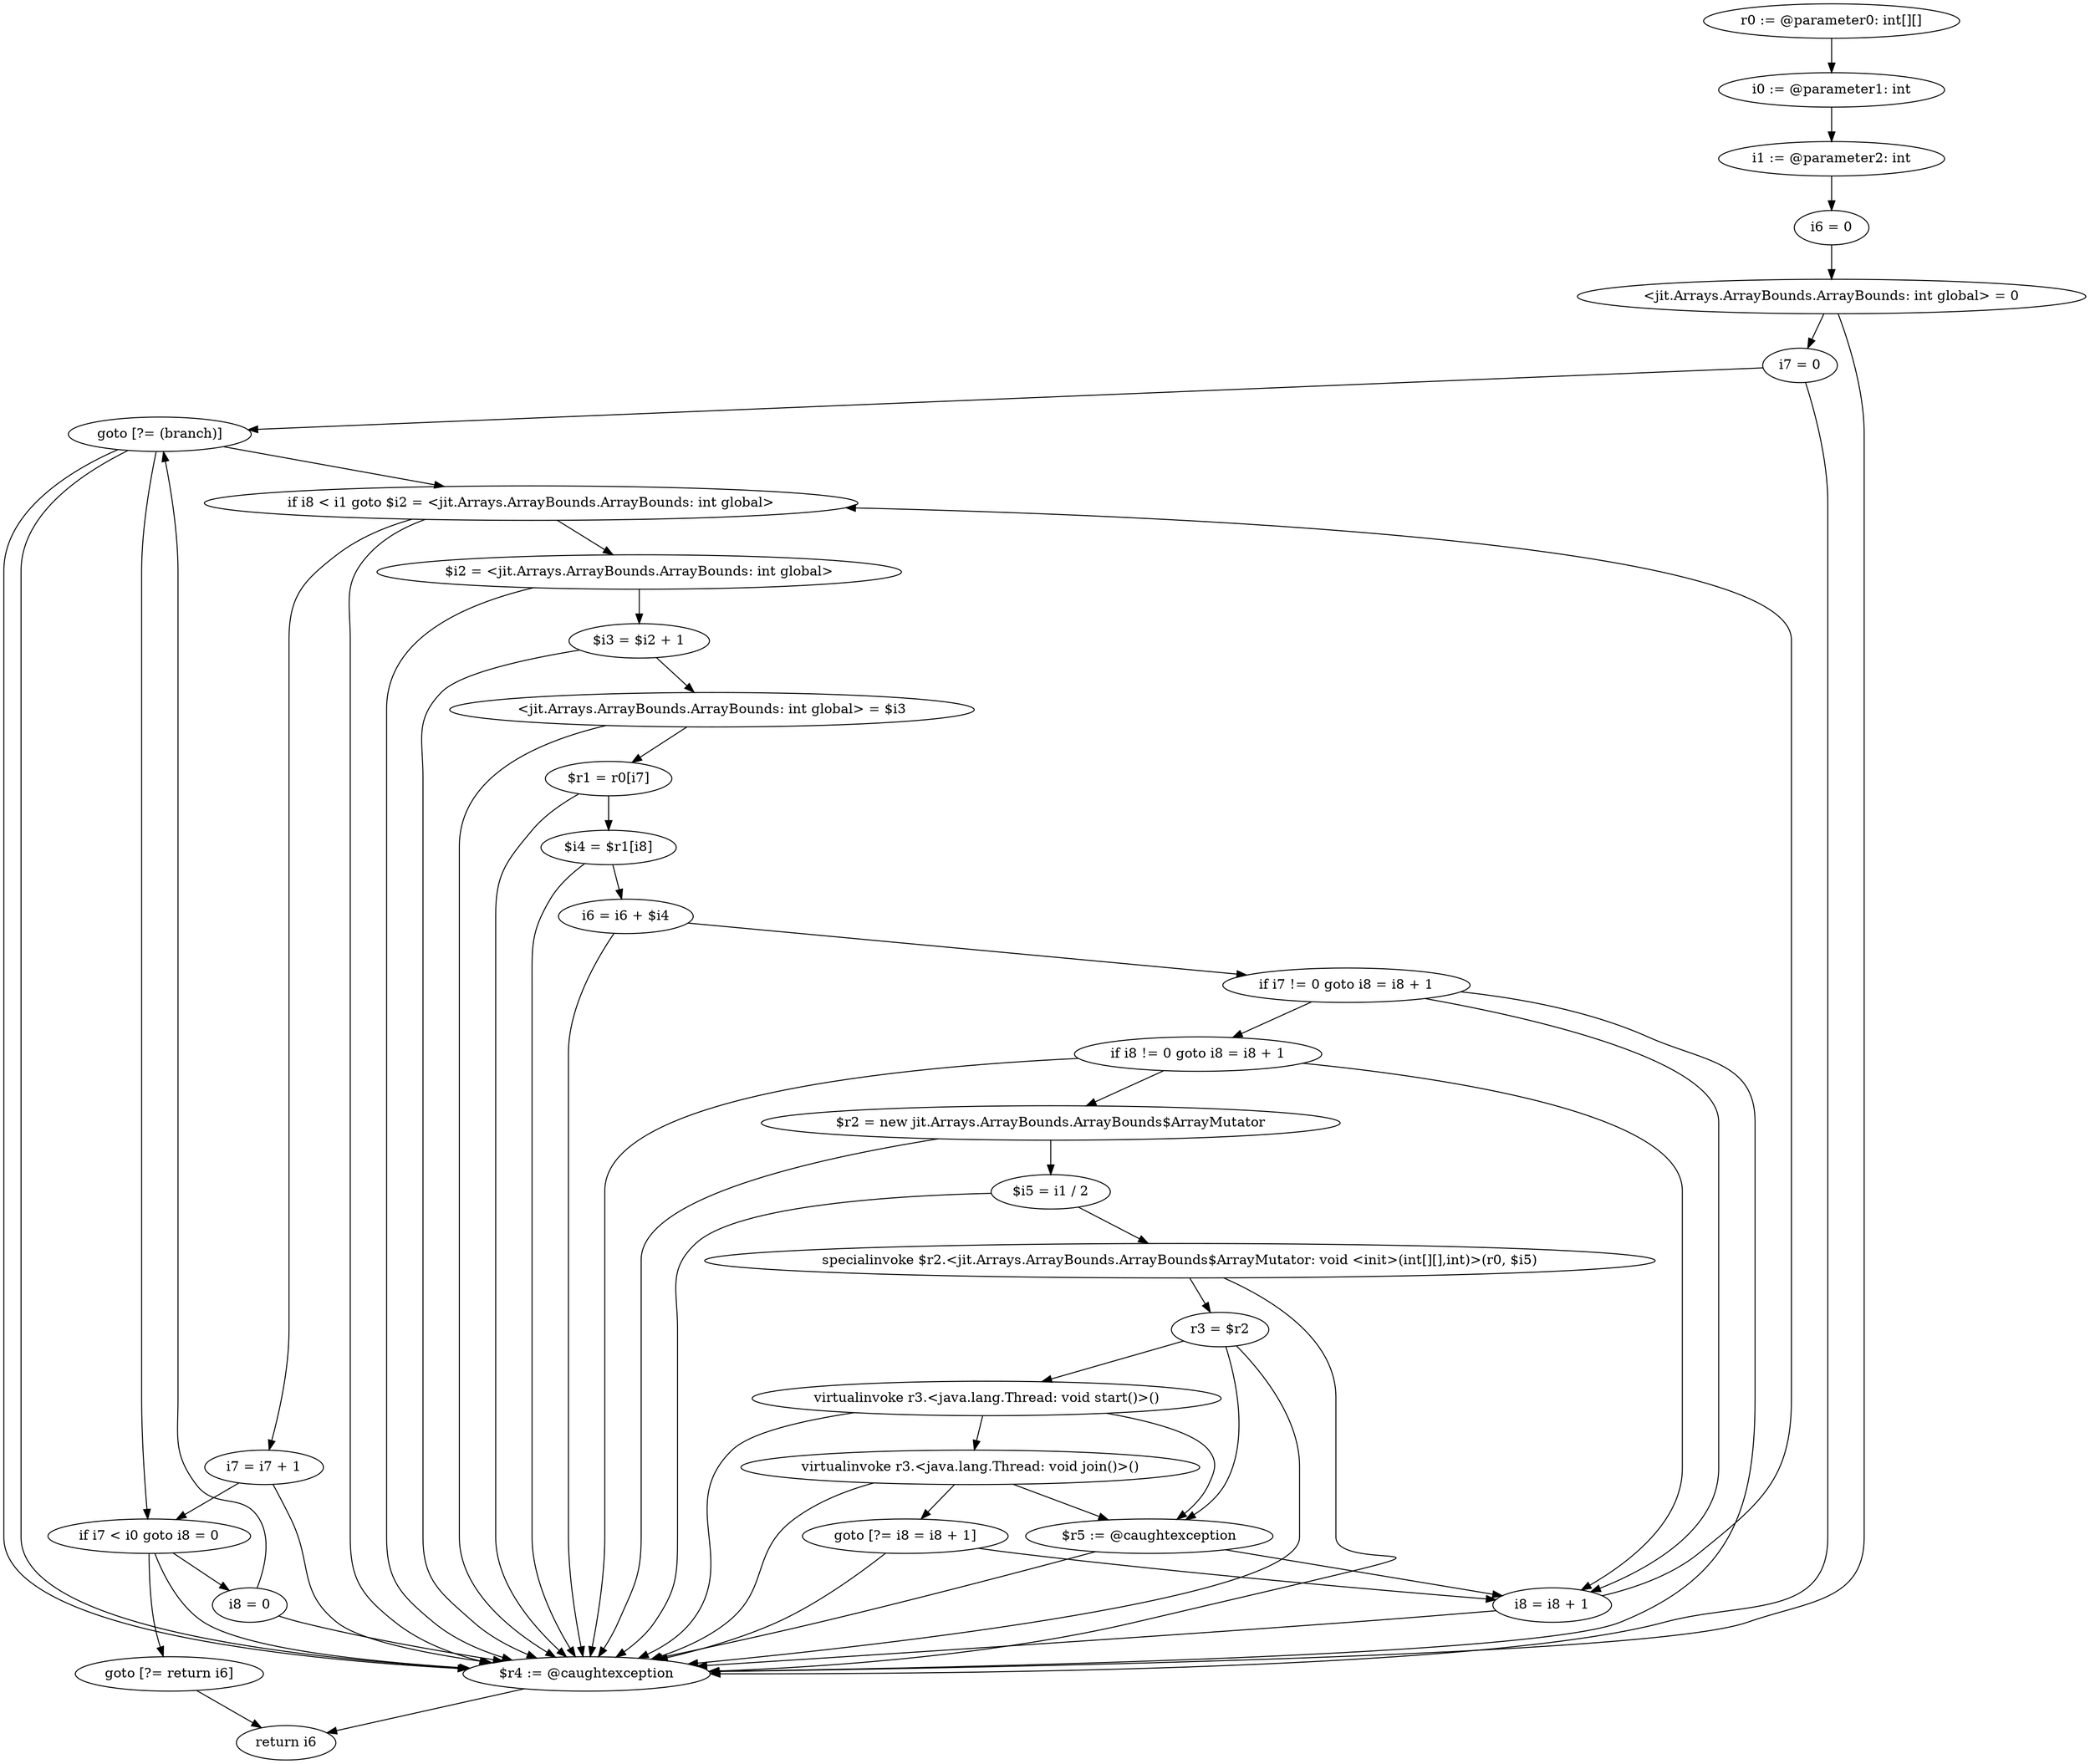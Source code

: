 digraph "unitGraph" {
    "r0 := @parameter0: int[][]"
    "i0 := @parameter1: int"
    "i1 := @parameter2: int"
    "i6 = 0"
    "<jit.Arrays.ArrayBounds.ArrayBounds: int global> = 0"
    "i7 = 0"
    "goto [?= (branch)]"
    "i8 = 0"
    "$i2 = <jit.Arrays.ArrayBounds.ArrayBounds: int global>"
    "$i3 = $i2 + 1"
    "<jit.Arrays.ArrayBounds.ArrayBounds: int global> = $i3"
    "$r1 = r0[i7]"
    "$i4 = $r1[i8]"
    "i6 = i6 + $i4"
    "if i7 != 0 goto i8 = i8 + 1"
    "if i8 != 0 goto i8 = i8 + 1"
    "$r2 = new jit.Arrays.ArrayBounds.ArrayBounds$ArrayMutator"
    "$i5 = i1 / 2"
    "specialinvoke $r2.<jit.Arrays.ArrayBounds.ArrayBounds$ArrayMutator: void <init>(int[][],int)>(r0, $i5)"
    "r3 = $r2"
    "virtualinvoke r3.<java.lang.Thread: void start()>()"
    "virtualinvoke r3.<java.lang.Thread: void join()>()"
    "goto [?= i8 = i8 + 1]"
    "$r5 := @caughtexception"
    "i8 = i8 + 1"
    "if i8 < i1 goto $i2 = <jit.Arrays.ArrayBounds.ArrayBounds: int global>"
    "i7 = i7 + 1"
    "if i7 < i0 goto i8 = 0"
    "goto [?= return i6]"
    "$r4 := @caughtexception"
    "return i6"
    "r0 := @parameter0: int[][]"->"i0 := @parameter1: int";
    "i0 := @parameter1: int"->"i1 := @parameter2: int";
    "i1 := @parameter2: int"->"i6 = 0";
    "i6 = 0"->"<jit.Arrays.ArrayBounds.ArrayBounds: int global> = 0";
    "<jit.Arrays.ArrayBounds.ArrayBounds: int global> = 0"->"i7 = 0";
    "<jit.Arrays.ArrayBounds.ArrayBounds: int global> = 0"->"$r4 := @caughtexception";
    "i7 = 0"->"goto [?= (branch)]";
    "i7 = 0"->"$r4 := @caughtexception";
    "goto [?= (branch)]"->"if i7 < i0 goto i8 = 0";
    "goto [?= (branch)]"->"$r4 := @caughtexception";
    "i8 = 0"->"goto [?= (branch)]";
    "i8 = 0"->"$r4 := @caughtexception";
    "goto [?= (branch)]"->"if i8 < i1 goto $i2 = <jit.Arrays.ArrayBounds.ArrayBounds: int global>";
    "goto [?= (branch)]"->"$r4 := @caughtexception";
    "$i2 = <jit.Arrays.ArrayBounds.ArrayBounds: int global>"->"$i3 = $i2 + 1";
    "$i2 = <jit.Arrays.ArrayBounds.ArrayBounds: int global>"->"$r4 := @caughtexception";
    "$i3 = $i2 + 1"->"<jit.Arrays.ArrayBounds.ArrayBounds: int global> = $i3";
    "$i3 = $i2 + 1"->"$r4 := @caughtexception";
    "<jit.Arrays.ArrayBounds.ArrayBounds: int global> = $i3"->"$r1 = r0[i7]";
    "<jit.Arrays.ArrayBounds.ArrayBounds: int global> = $i3"->"$r4 := @caughtexception";
    "$r1 = r0[i7]"->"$i4 = $r1[i8]";
    "$r1 = r0[i7]"->"$r4 := @caughtexception";
    "$i4 = $r1[i8]"->"i6 = i6 + $i4";
    "$i4 = $r1[i8]"->"$r4 := @caughtexception";
    "i6 = i6 + $i4"->"if i7 != 0 goto i8 = i8 + 1";
    "i6 = i6 + $i4"->"$r4 := @caughtexception";
    "if i7 != 0 goto i8 = i8 + 1"->"if i8 != 0 goto i8 = i8 + 1";
    "if i7 != 0 goto i8 = i8 + 1"->"i8 = i8 + 1";
    "if i7 != 0 goto i8 = i8 + 1"->"$r4 := @caughtexception";
    "if i8 != 0 goto i8 = i8 + 1"->"$r2 = new jit.Arrays.ArrayBounds.ArrayBounds$ArrayMutator";
    "if i8 != 0 goto i8 = i8 + 1"->"i8 = i8 + 1";
    "if i8 != 0 goto i8 = i8 + 1"->"$r4 := @caughtexception";
    "$r2 = new jit.Arrays.ArrayBounds.ArrayBounds$ArrayMutator"->"$i5 = i1 / 2";
    "$r2 = new jit.Arrays.ArrayBounds.ArrayBounds$ArrayMutator"->"$r4 := @caughtexception";
    "$i5 = i1 / 2"->"specialinvoke $r2.<jit.Arrays.ArrayBounds.ArrayBounds$ArrayMutator: void <init>(int[][],int)>(r0, $i5)";
    "$i5 = i1 / 2"->"$r4 := @caughtexception";
    "specialinvoke $r2.<jit.Arrays.ArrayBounds.ArrayBounds$ArrayMutator: void <init>(int[][],int)>(r0, $i5)"->"r3 = $r2";
    "specialinvoke $r2.<jit.Arrays.ArrayBounds.ArrayBounds$ArrayMutator: void <init>(int[][],int)>(r0, $i5)"->"$r4 := @caughtexception";
    "r3 = $r2"->"$r5 := @caughtexception";
    "r3 = $r2"->"$r4 := @caughtexception";
    "r3 = $r2"->"virtualinvoke r3.<java.lang.Thread: void start()>()";
    "virtualinvoke r3.<java.lang.Thread: void start()>()"->"$r5 := @caughtexception";
    "virtualinvoke r3.<java.lang.Thread: void start()>()"->"$r4 := @caughtexception";
    "virtualinvoke r3.<java.lang.Thread: void start()>()"->"virtualinvoke r3.<java.lang.Thread: void join()>()";
    "virtualinvoke r3.<java.lang.Thread: void join()>()"->"$r5 := @caughtexception";
    "virtualinvoke r3.<java.lang.Thread: void join()>()"->"$r4 := @caughtexception";
    "virtualinvoke r3.<java.lang.Thread: void join()>()"->"goto [?= i8 = i8 + 1]";
    "goto [?= i8 = i8 + 1]"->"i8 = i8 + 1";
    "goto [?= i8 = i8 + 1]"->"$r4 := @caughtexception";
    "$r5 := @caughtexception"->"i8 = i8 + 1";
    "$r5 := @caughtexception"->"$r4 := @caughtexception";
    "i8 = i8 + 1"->"if i8 < i1 goto $i2 = <jit.Arrays.ArrayBounds.ArrayBounds: int global>";
    "i8 = i8 + 1"->"$r4 := @caughtexception";
    "if i8 < i1 goto $i2 = <jit.Arrays.ArrayBounds.ArrayBounds: int global>"->"i7 = i7 + 1";
    "if i8 < i1 goto $i2 = <jit.Arrays.ArrayBounds.ArrayBounds: int global>"->"$i2 = <jit.Arrays.ArrayBounds.ArrayBounds: int global>";
    "if i8 < i1 goto $i2 = <jit.Arrays.ArrayBounds.ArrayBounds: int global>"->"$r4 := @caughtexception";
    "i7 = i7 + 1"->"if i7 < i0 goto i8 = 0";
    "i7 = i7 + 1"->"$r4 := @caughtexception";
    "if i7 < i0 goto i8 = 0"->"goto [?= return i6]";
    "if i7 < i0 goto i8 = 0"->"i8 = 0";
    "if i7 < i0 goto i8 = 0"->"$r4 := @caughtexception";
    "goto [?= return i6]"->"return i6";
    "$r4 := @caughtexception"->"return i6";
}
